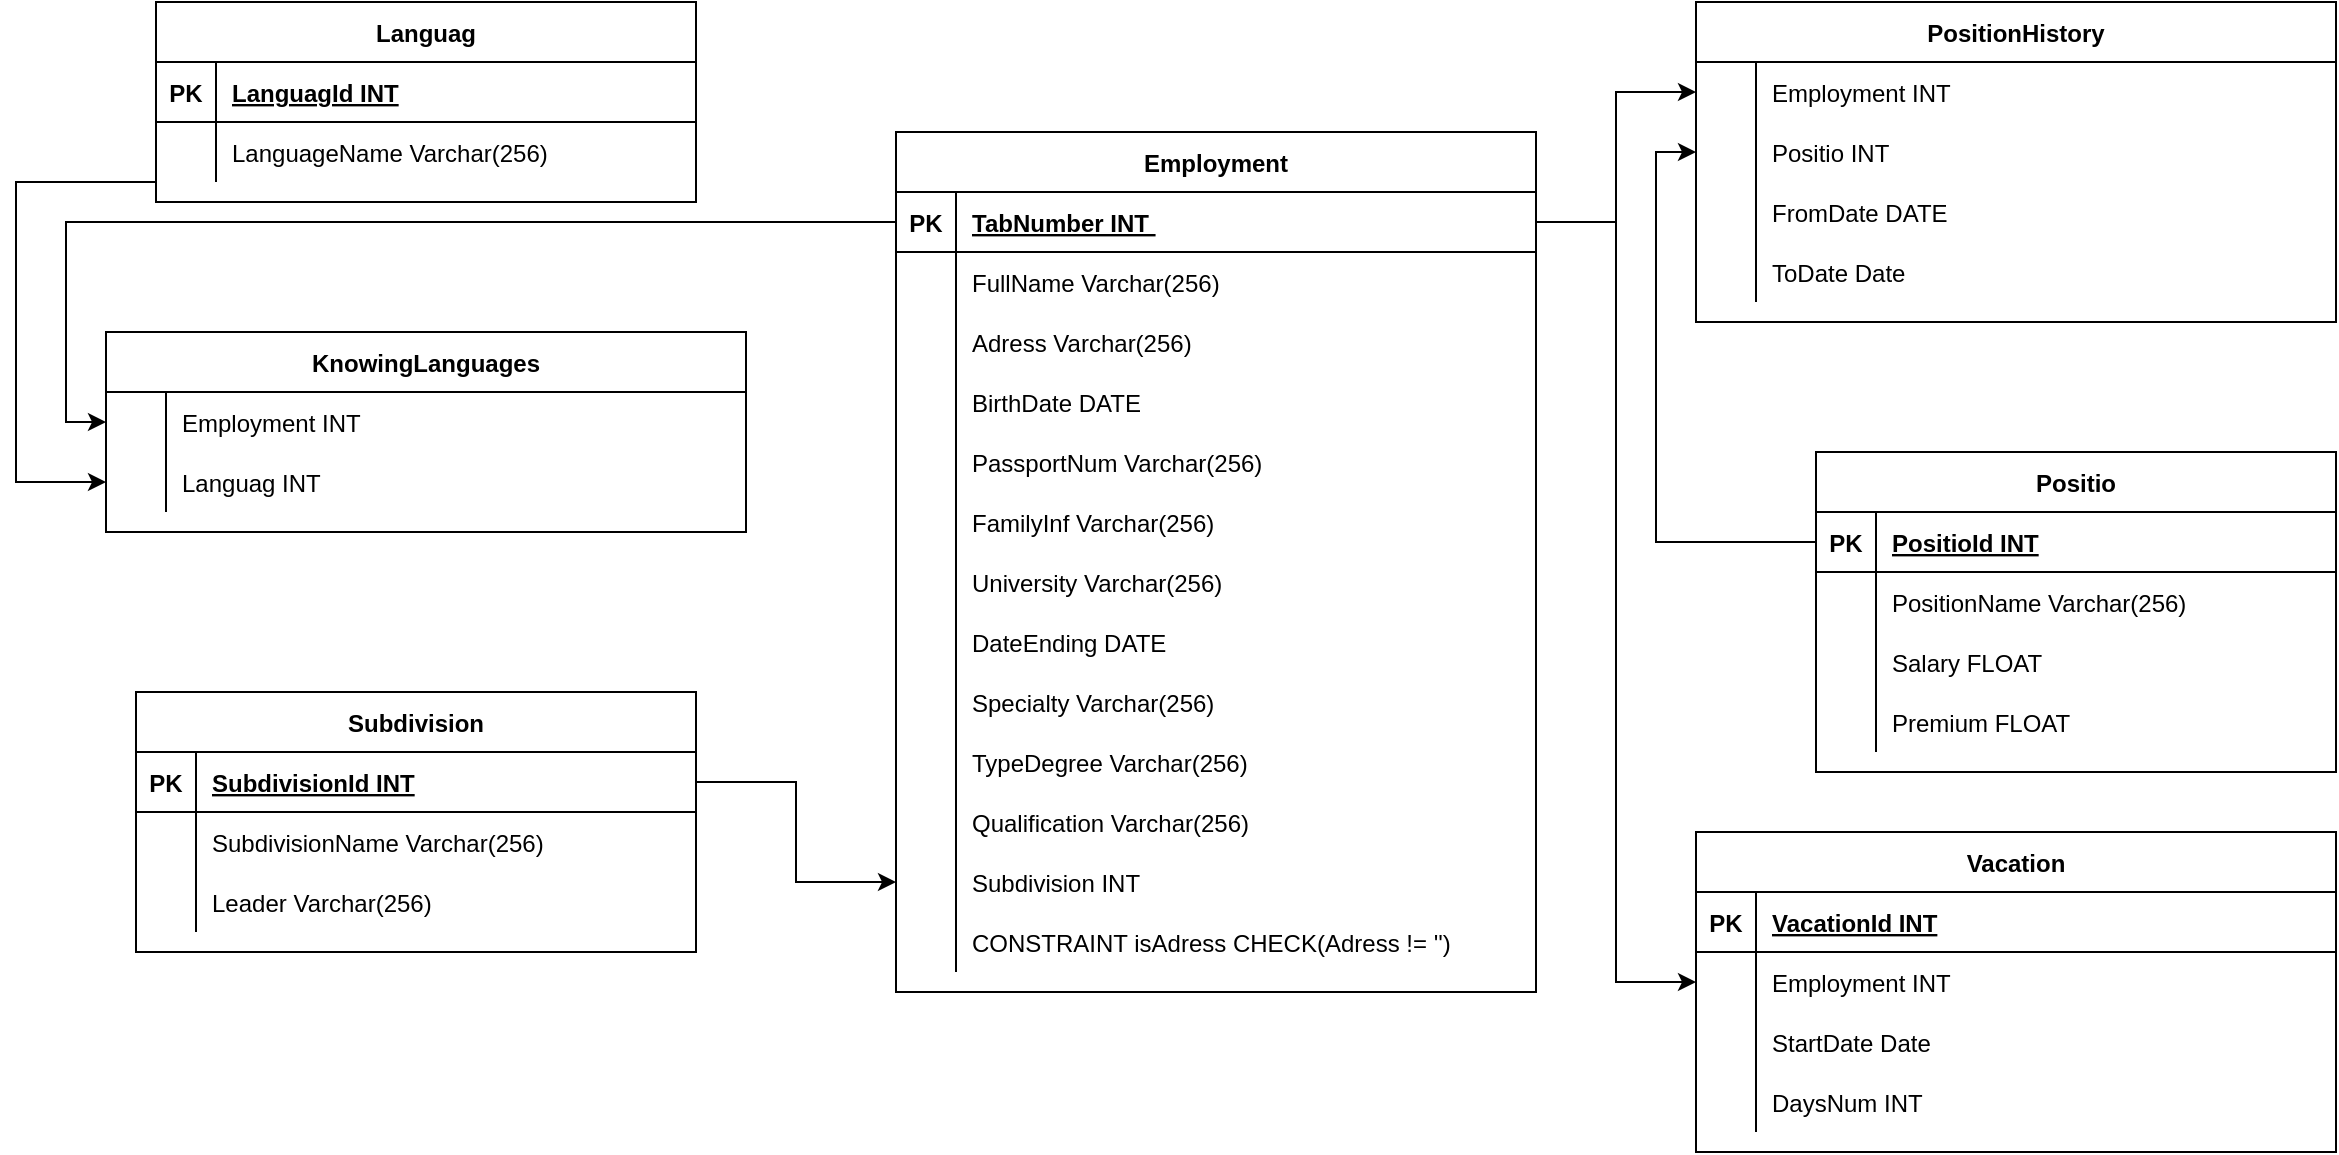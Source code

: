 <mxfile version="16.1.0" type="device"><diagram id="C5RBs43oDa-KdzZeNtuy" name="Page-1"><mxGraphModel dx="2875" dy="681" grid="1" gridSize="10" guides="1" tooltips="1" connect="1" arrows="1" fold="1" page="1" pageScale="1" pageWidth="827" pageHeight="1169" math="0" shadow="0"><root><mxCell id="WIyWlLk6GJQsqaUBKTNV-0"/><mxCell id="WIyWlLk6GJQsqaUBKTNV-1" parent="WIyWlLk6GJQsqaUBKTNV-0"/><mxCell id="-tEKy1CgJF4l8_bXyW6_-121" value="Languag" style="shape=table;startSize=30;container=1;collapsible=1;childLayout=tableLayout;fixedRows=1;rowLines=0;fontStyle=1;align=center;resizeLast=1;" vertex="1" parent="WIyWlLk6GJQsqaUBKTNV-1"><mxGeometry x="-1320" y="215" width="270" height="100" as="geometry"/></mxCell><mxCell id="-tEKy1CgJF4l8_bXyW6_-122" value="" style="shape=partialRectangle;collapsible=0;dropTarget=0;pointerEvents=0;fillColor=none;points=[[0,0.5],[1,0.5]];portConstraint=eastwest;top=0;left=0;right=0;bottom=1;" vertex="1" parent="-tEKy1CgJF4l8_bXyW6_-121"><mxGeometry y="30" width="270" height="30" as="geometry"/></mxCell><mxCell id="-tEKy1CgJF4l8_bXyW6_-123" value="PK" style="shape=partialRectangle;overflow=hidden;connectable=0;fillColor=none;top=0;left=0;bottom=0;right=0;fontStyle=1;" vertex="1" parent="-tEKy1CgJF4l8_bXyW6_-122"><mxGeometry width="30" height="30" as="geometry"><mxRectangle width="30" height="30" as="alternateBounds"/></mxGeometry></mxCell><mxCell id="-tEKy1CgJF4l8_bXyW6_-124" value="LanguagId INT" style="shape=partialRectangle;overflow=hidden;connectable=0;fillColor=none;top=0;left=0;bottom=0;right=0;align=left;spacingLeft=6;fontStyle=5;" vertex="1" parent="-tEKy1CgJF4l8_bXyW6_-122"><mxGeometry x="30" width="240" height="30" as="geometry"><mxRectangle width="240" height="30" as="alternateBounds"/></mxGeometry></mxCell><mxCell id="-tEKy1CgJF4l8_bXyW6_-125" value="" style="shape=partialRectangle;collapsible=0;dropTarget=0;pointerEvents=0;fillColor=none;points=[[0,0.5],[1,0.5]];portConstraint=eastwest;top=0;left=0;right=0;bottom=0;" vertex="1" parent="-tEKy1CgJF4l8_bXyW6_-121"><mxGeometry y="60" width="270" height="30" as="geometry"/></mxCell><mxCell id="-tEKy1CgJF4l8_bXyW6_-126" value="" style="shape=partialRectangle;overflow=hidden;connectable=0;fillColor=none;top=0;left=0;bottom=0;right=0;" vertex="1" parent="-tEKy1CgJF4l8_bXyW6_-125"><mxGeometry width="30" height="30" as="geometry"><mxRectangle width="30" height="30" as="alternateBounds"/></mxGeometry></mxCell><mxCell id="-tEKy1CgJF4l8_bXyW6_-127" value="LanguageName Varchar(256) " style="shape=partialRectangle;overflow=hidden;connectable=0;fillColor=none;top=0;left=0;bottom=0;right=0;align=left;spacingLeft=6;" vertex="1" parent="-tEKy1CgJF4l8_bXyW6_-125"><mxGeometry x="30" width="240" height="30" as="geometry"><mxRectangle width="240" height="30" as="alternateBounds"/></mxGeometry></mxCell><mxCell id="-tEKy1CgJF4l8_bXyW6_-128" value="Positio" style="shape=table;startSize=30;container=1;collapsible=1;childLayout=tableLayout;fixedRows=1;rowLines=0;fontStyle=1;align=center;resizeLast=1;" vertex="1" parent="WIyWlLk6GJQsqaUBKTNV-1"><mxGeometry x="-490" y="440" width="260" height="160" as="geometry"/></mxCell><mxCell id="-tEKy1CgJF4l8_bXyW6_-129" value="" style="shape=partialRectangle;collapsible=0;dropTarget=0;pointerEvents=0;fillColor=none;points=[[0,0.5],[1,0.5]];portConstraint=eastwest;top=0;left=0;right=0;bottom=1;" vertex="1" parent="-tEKy1CgJF4l8_bXyW6_-128"><mxGeometry y="30" width="260" height="30" as="geometry"/></mxCell><mxCell id="-tEKy1CgJF4l8_bXyW6_-130" value="PK" style="shape=partialRectangle;overflow=hidden;connectable=0;fillColor=none;top=0;left=0;bottom=0;right=0;fontStyle=1;" vertex="1" parent="-tEKy1CgJF4l8_bXyW6_-129"><mxGeometry width="30" height="30" as="geometry"><mxRectangle width="30" height="30" as="alternateBounds"/></mxGeometry></mxCell><mxCell id="-tEKy1CgJF4l8_bXyW6_-131" value="PositioId INT" style="shape=partialRectangle;overflow=hidden;connectable=0;fillColor=none;top=0;left=0;bottom=0;right=0;align=left;spacingLeft=6;fontStyle=5;" vertex="1" parent="-tEKy1CgJF4l8_bXyW6_-129"><mxGeometry x="30" width="230" height="30" as="geometry"><mxRectangle width="230" height="30" as="alternateBounds"/></mxGeometry></mxCell><mxCell id="-tEKy1CgJF4l8_bXyW6_-132" value="" style="shape=partialRectangle;collapsible=0;dropTarget=0;pointerEvents=0;fillColor=none;points=[[0,0.5],[1,0.5]];portConstraint=eastwest;top=0;left=0;right=0;bottom=0;" vertex="1" parent="-tEKy1CgJF4l8_bXyW6_-128"><mxGeometry y="60" width="260" height="30" as="geometry"/></mxCell><mxCell id="-tEKy1CgJF4l8_bXyW6_-133" value="" style="shape=partialRectangle;overflow=hidden;connectable=0;fillColor=none;top=0;left=0;bottom=0;right=0;" vertex="1" parent="-tEKy1CgJF4l8_bXyW6_-132"><mxGeometry width="30" height="30" as="geometry"><mxRectangle width="30" height="30" as="alternateBounds"/></mxGeometry></mxCell><mxCell id="-tEKy1CgJF4l8_bXyW6_-134" value="PositionName Varchar(256) " style="shape=partialRectangle;overflow=hidden;connectable=0;fillColor=none;top=0;left=0;bottom=0;right=0;align=left;spacingLeft=6;" vertex="1" parent="-tEKy1CgJF4l8_bXyW6_-132"><mxGeometry x="30" width="230" height="30" as="geometry"><mxRectangle width="230" height="30" as="alternateBounds"/></mxGeometry></mxCell><mxCell id="-tEKy1CgJF4l8_bXyW6_-135" value="" style="shape=partialRectangle;collapsible=0;dropTarget=0;pointerEvents=0;fillColor=none;points=[[0,0.5],[1,0.5]];portConstraint=eastwest;top=0;left=0;right=0;bottom=0;" vertex="1" parent="-tEKy1CgJF4l8_bXyW6_-128"><mxGeometry y="90" width="260" height="30" as="geometry"/></mxCell><mxCell id="-tEKy1CgJF4l8_bXyW6_-136" value="" style="shape=partialRectangle;overflow=hidden;connectable=0;fillColor=none;top=0;left=0;bottom=0;right=0;" vertex="1" parent="-tEKy1CgJF4l8_bXyW6_-135"><mxGeometry width="30" height="30" as="geometry"><mxRectangle width="30" height="30" as="alternateBounds"/></mxGeometry></mxCell><mxCell id="-tEKy1CgJF4l8_bXyW6_-137" value="Salary FLOAT" style="shape=partialRectangle;overflow=hidden;connectable=0;fillColor=none;top=0;left=0;bottom=0;right=0;align=left;spacingLeft=6;" vertex="1" parent="-tEKy1CgJF4l8_bXyW6_-135"><mxGeometry x="30" width="230" height="30" as="geometry"><mxRectangle width="230" height="30" as="alternateBounds"/></mxGeometry></mxCell><mxCell id="-tEKy1CgJF4l8_bXyW6_-138" value="" style="shape=partialRectangle;collapsible=0;dropTarget=0;pointerEvents=0;fillColor=none;points=[[0,0.5],[1,0.5]];portConstraint=eastwest;top=0;left=0;right=0;bottom=0;" vertex="1" parent="-tEKy1CgJF4l8_bXyW6_-128"><mxGeometry y="120" width="260" height="30" as="geometry"/></mxCell><mxCell id="-tEKy1CgJF4l8_bXyW6_-139" value="" style="shape=partialRectangle;overflow=hidden;connectable=0;fillColor=none;top=0;left=0;bottom=0;right=0;" vertex="1" parent="-tEKy1CgJF4l8_bXyW6_-138"><mxGeometry width="30" height="30" as="geometry"><mxRectangle width="30" height="30" as="alternateBounds"/></mxGeometry></mxCell><mxCell id="-tEKy1CgJF4l8_bXyW6_-140" value="Premium FLOAT" style="shape=partialRectangle;overflow=hidden;connectable=0;fillColor=none;top=0;left=0;bottom=0;right=0;align=left;spacingLeft=6;" vertex="1" parent="-tEKy1CgJF4l8_bXyW6_-138"><mxGeometry x="30" width="230" height="30" as="geometry"><mxRectangle width="230" height="30" as="alternateBounds"/></mxGeometry></mxCell><mxCell id="-tEKy1CgJF4l8_bXyW6_-141" value="Subdivision" style="shape=table;startSize=30;container=1;collapsible=1;childLayout=tableLayout;fixedRows=1;rowLines=0;fontStyle=1;align=center;resizeLast=1;" vertex="1" parent="WIyWlLk6GJQsqaUBKTNV-1"><mxGeometry x="-1330" y="560" width="280" height="130" as="geometry"/></mxCell><mxCell id="-tEKy1CgJF4l8_bXyW6_-142" value="" style="shape=partialRectangle;collapsible=0;dropTarget=0;pointerEvents=0;fillColor=none;points=[[0,0.5],[1,0.5]];portConstraint=eastwest;top=0;left=0;right=0;bottom=1;" vertex="1" parent="-tEKy1CgJF4l8_bXyW6_-141"><mxGeometry y="30" width="280" height="30" as="geometry"/></mxCell><mxCell id="-tEKy1CgJF4l8_bXyW6_-143" value="PK" style="shape=partialRectangle;overflow=hidden;connectable=0;fillColor=none;top=0;left=0;bottom=0;right=0;fontStyle=1;" vertex="1" parent="-tEKy1CgJF4l8_bXyW6_-142"><mxGeometry width="30" height="30" as="geometry"><mxRectangle width="30" height="30" as="alternateBounds"/></mxGeometry></mxCell><mxCell id="-tEKy1CgJF4l8_bXyW6_-144" value="SubdivisionId INT" style="shape=partialRectangle;overflow=hidden;connectable=0;fillColor=none;top=0;left=0;bottom=0;right=0;align=left;spacingLeft=6;fontStyle=5;" vertex="1" parent="-tEKy1CgJF4l8_bXyW6_-142"><mxGeometry x="30" width="250" height="30" as="geometry"><mxRectangle width="250" height="30" as="alternateBounds"/></mxGeometry></mxCell><mxCell id="-tEKy1CgJF4l8_bXyW6_-145" value="" style="shape=partialRectangle;collapsible=0;dropTarget=0;pointerEvents=0;fillColor=none;points=[[0,0.5],[1,0.5]];portConstraint=eastwest;top=0;left=0;right=0;bottom=0;" vertex="1" parent="-tEKy1CgJF4l8_bXyW6_-141"><mxGeometry y="60" width="280" height="30" as="geometry"/></mxCell><mxCell id="-tEKy1CgJF4l8_bXyW6_-146" value="" style="shape=partialRectangle;overflow=hidden;connectable=0;fillColor=none;top=0;left=0;bottom=0;right=0;" vertex="1" parent="-tEKy1CgJF4l8_bXyW6_-145"><mxGeometry width="30" height="30" as="geometry"><mxRectangle width="30" height="30" as="alternateBounds"/></mxGeometry></mxCell><mxCell id="-tEKy1CgJF4l8_bXyW6_-147" value="SubdivisionName Varchar(256)" style="shape=partialRectangle;overflow=hidden;connectable=0;fillColor=none;top=0;left=0;bottom=0;right=0;align=left;spacingLeft=6;" vertex="1" parent="-tEKy1CgJF4l8_bXyW6_-145"><mxGeometry x="30" width="250" height="30" as="geometry"><mxRectangle width="250" height="30" as="alternateBounds"/></mxGeometry></mxCell><mxCell id="-tEKy1CgJF4l8_bXyW6_-148" value="" style="shape=partialRectangle;collapsible=0;dropTarget=0;pointerEvents=0;fillColor=none;points=[[0,0.5],[1,0.5]];portConstraint=eastwest;top=0;left=0;right=0;bottom=0;" vertex="1" parent="-tEKy1CgJF4l8_bXyW6_-141"><mxGeometry y="90" width="280" height="30" as="geometry"/></mxCell><mxCell id="-tEKy1CgJF4l8_bXyW6_-149" value="" style="shape=partialRectangle;overflow=hidden;connectable=0;fillColor=none;top=0;left=0;bottom=0;right=0;" vertex="1" parent="-tEKy1CgJF4l8_bXyW6_-148"><mxGeometry width="30" height="30" as="geometry"><mxRectangle width="30" height="30" as="alternateBounds"/></mxGeometry></mxCell><mxCell id="-tEKy1CgJF4l8_bXyW6_-150" value="Leader Varchar(256)" style="shape=partialRectangle;overflow=hidden;connectable=0;fillColor=none;top=0;left=0;bottom=0;right=0;align=left;spacingLeft=6;" vertex="1" parent="-tEKy1CgJF4l8_bXyW6_-148"><mxGeometry x="30" width="250" height="30" as="geometry"><mxRectangle width="250" height="30" as="alternateBounds"/></mxGeometry></mxCell><mxCell id="-tEKy1CgJF4l8_bXyW6_-151" value="Employment" style="shape=table;startSize=30;container=1;collapsible=1;childLayout=tableLayout;fixedRows=1;rowLines=0;fontStyle=1;align=center;resizeLast=1;" vertex="1" parent="WIyWlLk6GJQsqaUBKTNV-1"><mxGeometry x="-950" y="280" width="320" height="430" as="geometry"/></mxCell><mxCell id="-tEKy1CgJF4l8_bXyW6_-152" value="" style="shape=partialRectangle;collapsible=0;dropTarget=0;pointerEvents=0;fillColor=none;points=[[0,0.5],[1,0.5]];portConstraint=eastwest;top=0;left=0;right=0;bottom=1;" vertex="1" parent="-tEKy1CgJF4l8_bXyW6_-151"><mxGeometry y="30" width="320" height="30" as="geometry"/></mxCell><mxCell id="-tEKy1CgJF4l8_bXyW6_-153" value="PK" style="shape=partialRectangle;overflow=hidden;connectable=0;fillColor=none;top=0;left=0;bottom=0;right=0;fontStyle=1;" vertex="1" parent="-tEKy1CgJF4l8_bXyW6_-152"><mxGeometry width="30" height="30" as="geometry"><mxRectangle width="30" height="30" as="alternateBounds"/></mxGeometry></mxCell><mxCell id="-tEKy1CgJF4l8_bXyW6_-154" value="TabNumber INT " style="shape=partialRectangle;overflow=hidden;connectable=0;fillColor=none;top=0;left=0;bottom=0;right=0;align=left;spacingLeft=6;fontStyle=5;" vertex="1" parent="-tEKy1CgJF4l8_bXyW6_-152"><mxGeometry x="30" width="290" height="30" as="geometry"><mxRectangle width="290" height="30" as="alternateBounds"/></mxGeometry></mxCell><mxCell id="-tEKy1CgJF4l8_bXyW6_-155" value="" style="shape=partialRectangle;collapsible=0;dropTarget=0;pointerEvents=0;fillColor=none;points=[[0,0.5],[1,0.5]];portConstraint=eastwest;top=0;left=0;right=0;bottom=0;" vertex="1" parent="-tEKy1CgJF4l8_bXyW6_-151"><mxGeometry y="60" width="320" height="30" as="geometry"/></mxCell><mxCell id="-tEKy1CgJF4l8_bXyW6_-156" value="" style="shape=partialRectangle;overflow=hidden;connectable=0;fillColor=none;top=0;left=0;bottom=0;right=0;" vertex="1" parent="-tEKy1CgJF4l8_bXyW6_-155"><mxGeometry width="30" height="30" as="geometry"><mxRectangle width="30" height="30" as="alternateBounds"/></mxGeometry></mxCell><mxCell id="-tEKy1CgJF4l8_bXyW6_-157" value="FullName Varchar(256) " style="shape=partialRectangle;overflow=hidden;connectable=0;fillColor=none;top=0;left=0;bottom=0;right=0;align=left;spacingLeft=6;" vertex="1" parent="-tEKy1CgJF4l8_bXyW6_-155"><mxGeometry x="30" width="290" height="30" as="geometry"><mxRectangle width="290" height="30" as="alternateBounds"/></mxGeometry></mxCell><mxCell id="-tEKy1CgJF4l8_bXyW6_-158" value="" style="shape=partialRectangle;collapsible=0;dropTarget=0;pointerEvents=0;fillColor=none;points=[[0,0.5],[1,0.5]];portConstraint=eastwest;top=0;left=0;right=0;bottom=0;" vertex="1" parent="-tEKy1CgJF4l8_bXyW6_-151"><mxGeometry y="90" width="320" height="30" as="geometry"/></mxCell><mxCell id="-tEKy1CgJF4l8_bXyW6_-159" value="" style="shape=partialRectangle;overflow=hidden;connectable=0;fillColor=none;top=0;left=0;bottom=0;right=0;" vertex="1" parent="-tEKy1CgJF4l8_bXyW6_-158"><mxGeometry width="30" height="30" as="geometry"><mxRectangle width="30" height="30" as="alternateBounds"/></mxGeometry></mxCell><mxCell id="-tEKy1CgJF4l8_bXyW6_-160" value="Adress  Varchar(256)" style="shape=partialRectangle;overflow=hidden;connectable=0;fillColor=none;top=0;left=0;bottom=0;right=0;align=left;spacingLeft=6;" vertex="1" parent="-tEKy1CgJF4l8_bXyW6_-158"><mxGeometry x="30" width="290" height="30" as="geometry"><mxRectangle width="290" height="30" as="alternateBounds"/></mxGeometry></mxCell><mxCell id="-tEKy1CgJF4l8_bXyW6_-161" value="" style="shape=partialRectangle;collapsible=0;dropTarget=0;pointerEvents=0;fillColor=none;points=[[0,0.5],[1,0.5]];portConstraint=eastwest;top=0;left=0;right=0;bottom=0;" vertex="1" parent="-tEKy1CgJF4l8_bXyW6_-151"><mxGeometry y="120" width="320" height="30" as="geometry"/></mxCell><mxCell id="-tEKy1CgJF4l8_bXyW6_-162" value="" style="shape=partialRectangle;overflow=hidden;connectable=0;fillColor=none;top=0;left=0;bottom=0;right=0;" vertex="1" parent="-tEKy1CgJF4l8_bXyW6_-161"><mxGeometry width="30" height="30" as="geometry"><mxRectangle width="30" height="30" as="alternateBounds"/></mxGeometry></mxCell><mxCell id="-tEKy1CgJF4l8_bXyW6_-163" value="BirthDate DATE" style="shape=partialRectangle;overflow=hidden;connectable=0;fillColor=none;top=0;left=0;bottom=0;right=0;align=left;spacingLeft=6;" vertex="1" parent="-tEKy1CgJF4l8_bXyW6_-161"><mxGeometry x="30" width="290" height="30" as="geometry"><mxRectangle width="290" height="30" as="alternateBounds"/></mxGeometry></mxCell><mxCell id="-tEKy1CgJF4l8_bXyW6_-164" value="" style="shape=partialRectangle;collapsible=0;dropTarget=0;pointerEvents=0;fillColor=none;points=[[0,0.5],[1,0.5]];portConstraint=eastwest;top=0;left=0;right=0;bottom=0;" vertex="1" parent="-tEKy1CgJF4l8_bXyW6_-151"><mxGeometry y="150" width="320" height="30" as="geometry"/></mxCell><mxCell id="-tEKy1CgJF4l8_bXyW6_-165" value="" style="shape=partialRectangle;overflow=hidden;connectable=0;fillColor=none;top=0;left=0;bottom=0;right=0;" vertex="1" parent="-tEKy1CgJF4l8_bXyW6_-164"><mxGeometry width="30" height="30" as="geometry"><mxRectangle width="30" height="30" as="alternateBounds"/></mxGeometry></mxCell><mxCell id="-tEKy1CgJF4l8_bXyW6_-166" value="PassportNum Varchar(256)" style="shape=partialRectangle;overflow=hidden;connectable=0;fillColor=none;top=0;left=0;bottom=0;right=0;align=left;spacingLeft=6;" vertex="1" parent="-tEKy1CgJF4l8_bXyW6_-164"><mxGeometry x="30" width="290" height="30" as="geometry"><mxRectangle width="290" height="30" as="alternateBounds"/></mxGeometry></mxCell><mxCell id="-tEKy1CgJF4l8_bXyW6_-167" value="" style="shape=partialRectangle;collapsible=0;dropTarget=0;pointerEvents=0;fillColor=none;points=[[0,0.5],[1,0.5]];portConstraint=eastwest;top=0;left=0;right=0;bottom=0;" vertex="1" parent="-tEKy1CgJF4l8_bXyW6_-151"><mxGeometry y="180" width="320" height="30" as="geometry"/></mxCell><mxCell id="-tEKy1CgJF4l8_bXyW6_-168" value="" style="shape=partialRectangle;overflow=hidden;connectable=0;fillColor=none;top=0;left=0;bottom=0;right=0;" vertex="1" parent="-tEKy1CgJF4l8_bXyW6_-167"><mxGeometry width="30" height="30" as="geometry"><mxRectangle width="30" height="30" as="alternateBounds"/></mxGeometry></mxCell><mxCell id="-tEKy1CgJF4l8_bXyW6_-169" value="FamilyInf Varchar(256)" style="shape=partialRectangle;overflow=hidden;connectable=0;fillColor=none;top=0;left=0;bottom=0;right=0;align=left;spacingLeft=6;" vertex="1" parent="-tEKy1CgJF4l8_bXyW6_-167"><mxGeometry x="30" width="290" height="30" as="geometry"><mxRectangle width="290" height="30" as="alternateBounds"/></mxGeometry></mxCell><mxCell id="-tEKy1CgJF4l8_bXyW6_-170" value="" style="shape=partialRectangle;collapsible=0;dropTarget=0;pointerEvents=0;fillColor=none;points=[[0,0.5],[1,0.5]];portConstraint=eastwest;top=0;left=0;right=0;bottom=0;" vertex="1" parent="-tEKy1CgJF4l8_bXyW6_-151"><mxGeometry y="210" width="320" height="30" as="geometry"/></mxCell><mxCell id="-tEKy1CgJF4l8_bXyW6_-171" value="" style="shape=partialRectangle;overflow=hidden;connectable=0;fillColor=none;top=0;left=0;bottom=0;right=0;" vertex="1" parent="-tEKy1CgJF4l8_bXyW6_-170"><mxGeometry width="30" height="30" as="geometry"><mxRectangle width="30" height="30" as="alternateBounds"/></mxGeometry></mxCell><mxCell id="-tEKy1CgJF4l8_bXyW6_-172" value="University Varchar(256)" style="shape=partialRectangle;overflow=hidden;connectable=0;fillColor=none;top=0;left=0;bottom=0;right=0;align=left;spacingLeft=6;" vertex="1" parent="-tEKy1CgJF4l8_bXyW6_-170"><mxGeometry x="30" width="290" height="30" as="geometry"><mxRectangle width="290" height="30" as="alternateBounds"/></mxGeometry></mxCell><mxCell id="-tEKy1CgJF4l8_bXyW6_-173" value="" style="shape=partialRectangle;collapsible=0;dropTarget=0;pointerEvents=0;fillColor=none;points=[[0,0.5],[1,0.5]];portConstraint=eastwest;top=0;left=0;right=0;bottom=0;" vertex="1" parent="-tEKy1CgJF4l8_bXyW6_-151"><mxGeometry y="240" width="320" height="30" as="geometry"/></mxCell><mxCell id="-tEKy1CgJF4l8_bXyW6_-174" value="" style="shape=partialRectangle;overflow=hidden;connectable=0;fillColor=none;top=0;left=0;bottom=0;right=0;" vertex="1" parent="-tEKy1CgJF4l8_bXyW6_-173"><mxGeometry width="30" height="30" as="geometry"><mxRectangle width="30" height="30" as="alternateBounds"/></mxGeometry></mxCell><mxCell id="-tEKy1CgJF4l8_bXyW6_-175" value="DateEnding DATE" style="shape=partialRectangle;overflow=hidden;connectable=0;fillColor=none;top=0;left=0;bottom=0;right=0;align=left;spacingLeft=6;" vertex="1" parent="-tEKy1CgJF4l8_bXyW6_-173"><mxGeometry x="30" width="290" height="30" as="geometry"><mxRectangle width="290" height="30" as="alternateBounds"/></mxGeometry></mxCell><mxCell id="-tEKy1CgJF4l8_bXyW6_-176" value="" style="shape=partialRectangle;collapsible=0;dropTarget=0;pointerEvents=0;fillColor=none;points=[[0,0.5],[1,0.5]];portConstraint=eastwest;top=0;left=0;right=0;bottom=0;" vertex="1" parent="-tEKy1CgJF4l8_bXyW6_-151"><mxGeometry y="270" width="320" height="30" as="geometry"/></mxCell><mxCell id="-tEKy1CgJF4l8_bXyW6_-177" value="" style="shape=partialRectangle;overflow=hidden;connectable=0;fillColor=none;top=0;left=0;bottom=0;right=0;" vertex="1" parent="-tEKy1CgJF4l8_bXyW6_-176"><mxGeometry width="30" height="30" as="geometry"><mxRectangle width="30" height="30" as="alternateBounds"/></mxGeometry></mxCell><mxCell id="-tEKy1CgJF4l8_bXyW6_-178" value="Specialty  Varchar(256)" style="shape=partialRectangle;overflow=hidden;connectable=0;fillColor=none;top=0;left=0;bottom=0;right=0;align=left;spacingLeft=6;" vertex="1" parent="-tEKy1CgJF4l8_bXyW6_-176"><mxGeometry x="30" width="290" height="30" as="geometry"><mxRectangle width="290" height="30" as="alternateBounds"/></mxGeometry></mxCell><mxCell id="-tEKy1CgJF4l8_bXyW6_-179" value="" style="shape=partialRectangle;collapsible=0;dropTarget=0;pointerEvents=0;fillColor=none;points=[[0,0.5],[1,0.5]];portConstraint=eastwest;top=0;left=0;right=0;bottom=0;" vertex="1" parent="-tEKy1CgJF4l8_bXyW6_-151"><mxGeometry y="300" width="320" height="30" as="geometry"/></mxCell><mxCell id="-tEKy1CgJF4l8_bXyW6_-180" value="" style="shape=partialRectangle;overflow=hidden;connectable=0;fillColor=none;top=0;left=0;bottom=0;right=0;" vertex="1" parent="-tEKy1CgJF4l8_bXyW6_-179"><mxGeometry width="30" height="30" as="geometry"><mxRectangle width="30" height="30" as="alternateBounds"/></mxGeometry></mxCell><mxCell id="-tEKy1CgJF4l8_bXyW6_-181" value="TypeDegree Varchar(256)" style="shape=partialRectangle;overflow=hidden;connectable=0;fillColor=none;top=0;left=0;bottom=0;right=0;align=left;spacingLeft=6;" vertex="1" parent="-tEKy1CgJF4l8_bXyW6_-179"><mxGeometry x="30" width="290" height="30" as="geometry"><mxRectangle width="290" height="30" as="alternateBounds"/></mxGeometry></mxCell><mxCell id="-tEKy1CgJF4l8_bXyW6_-182" value="" style="shape=partialRectangle;collapsible=0;dropTarget=0;pointerEvents=0;fillColor=none;points=[[0,0.5],[1,0.5]];portConstraint=eastwest;top=0;left=0;right=0;bottom=0;" vertex="1" parent="-tEKy1CgJF4l8_bXyW6_-151"><mxGeometry y="330" width="320" height="30" as="geometry"/></mxCell><mxCell id="-tEKy1CgJF4l8_bXyW6_-183" value="" style="shape=partialRectangle;overflow=hidden;connectable=0;fillColor=none;top=0;left=0;bottom=0;right=0;" vertex="1" parent="-tEKy1CgJF4l8_bXyW6_-182"><mxGeometry width="30" height="30" as="geometry"><mxRectangle width="30" height="30" as="alternateBounds"/></mxGeometry></mxCell><mxCell id="-tEKy1CgJF4l8_bXyW6_-184" value="Qualification Varchar(256)" style="shape=partialRectangle;overflow=hidden;connectable=0;fillColor=none;top=0;left=0;bottom=0;right=0;align=left;spacingLeft=6;" vertex="1" parent="-tEKy1CgJF4l8_bXyW6_-182"><mxGeometry x="30" width="290" height="30" as="geometry"><mxRectangle width="290" height="30" as="alternateBounds"/></mxGeometry></mxCell><mxCell id="-tEKy1CgJF4l8_bXyW6_-185" value="" style="shape=partialRectangle;collapsible=0;dropTarget=0;pointerEvents=0;fillColor=none;points=[[0,0.5],[1,0.5]];portConstraint=eastwest;top=0;left=0;right=0;bottom=0;" vertex="1" parent="-tEKy1CgJF4l8_bXyW6_-151"><mxGeometry y="360" width="320" height="30" as="geometry"/></mxCell><mxCell id="-tEKy1CgJF4l8_bXyW6_-186" value="" style="shape=partialRectangle;overflow=hidden;connectable=0;fillColor=none;top=0;left=0;bottom=0;right=0;" vertex="1" parent="-tEKy1CgJF4l8_bXyW6_-185"><mxGeometry width="30" height="30" as="geometry"><mxRectangle width="30" height="30" as="alternateBounds"/></mxGeometry></mxCell><mxCell id="-tEKy1CgJF4l8_bXyW6_-187" value="Subdivision INT " style="shape=partialRectangle;overflow=hidden;connectable=0;fillColor=none;top=0;left=0;bottom=0;right=0;align=left;spacingLeft=6;" vertex="1" parent="-tEKy1CgJF4l8_bXyW6_-185"><mxGeometry x="30" width="290" height="30" as="geometry"><mxRectangle width="290" height="30" as="alternateBounds"/></mxGeometry></mxCell><mxCell id="-tEKy1CgJF4l8_bXyW6_-188" value="" style="shape=partialRectangle;collapsible=0;dropTarget=0;pointerEvents=0;fillColor=none;points=[[0,0.5],[1,0.5]];portConstraint=eastwest;top=0;left=0;right=0;bottom=0;" vertex="1" parent="-tEKy1CgJF4l8_bXyW6_-151"><mxGeometry y="390" width="320" height="30" as="geometry"/></mxCell><mxCell id="-tEKy1CgJF4l8_bXyW6_-189" value="" style="shape=partialRectangle;overflow=hidden;connectable=0;fillColor=none;top=0;left=0;bottom=0;right=0;" vertex="1" parent="-tEKy1CgJF4l8_bXyW6_-188"><mxGeometry width="30" height="30" as="geometry"><mxRectangle width="30" height="30" as="alternateBounds"/></mxGeometry></mxCell><mxCell id="-tEKy1CgJF4l8_bXyW6_-190" value="CONSTRAINT isAdress CHECK(Adress != '')" style="shape=partialRectangle;overflow=hidden;connectable=0;fillColor=none;top=0;left=0;bottom=0;right=0;align=left;spacingLeft=6;" vertex="1" parent="-tEKy1CgJF4l8_bXyW6_-188"><mxGeometry x="30" width="290" height="30" as="geometry"><mxRectangle width="290" height="30" as="alternateBounds"/></mxGeometry></mxCell><mxCell id="-tEKy1CgJF4l8_bXyW6_-194" value="KnowingLanguages" style="shape=table;startSize=30;container=1;collapsible=1;childLayout=tableLayout;fixedRows=1;rowLines=0;fontStyle=1;align=center;resizeLast=1;" vertex="1" parent="WIyWlLk6GJQsqaUBKTNV-1"><mxGeometry x="-1345" y="380" width="320" height="100" as="geometry"/></mxCell><mxCell id="-tEKy1CgJF4l8_bXyW6_-195" value="" style="shape=partialRectangle;collapsible=0;dropTarget=0;pointerEvents=0;fillColor=none;points=[[0,0.5],[1,0.5]];portConstraint=eastwest;top=0;left=0;right=0;bottom=0;" vertex="1" parent="-tEKy1CgJF4l8_bXyW6_-194"><mxGeometry y="30" width="320" height="30" as="geometry"/></mxCell><mxCell id="-tEKy1CgJF4l8_bXyW6_-196" value="" style="shape=partialRectangle;overflow=hidden;connectable=0;fillColor=none;top=0;left=0;bottom=0;right=0;" vertex="1" parent="-tEKy1CgJF4l8_bXyW6_-195"><mxGeometry width="30" height="30" as="geometry"><mxRectangle width="30" height="30" as="alternateBounds"/></mxGeometry></mxCell><mxCell id="-tEKy1CgJF4l8_bXyW6_-197" value="Employment INT " style="shape=partialRectangle;overflow=hidden;connectable=0;fillColor=none;top=0;left=0;bottom=0;right=0;align=left;spacingLeft=6;" vertex="1" parent="-tEKy1CgJF4l8_bXyW6_-195"><mxGeometry x="30" width="290" height="30" as="geometry"><mxRectangle width="290" height="30" as="alternateBounds"/></mxGeometry></mxCell><mxCell id="-tEKy1CgJF4l8_bXyW6_-198" value="" style="shape=partialRectangle;collapsible=0;dropTarget=0;pointerEvents=0;fillColor=none;points=[[0,0.5],[1,0.5]];portConstraint=eastwest;top=0;left=0;right=0;bottom=0;" vertex="1" parent="-tEKy1CgJF4l8_bXyW6_-194"><mxGeometry y="60" width="320" height="30" as="geometry"/></mxCell><mxCell id="-tEKy1CgJF4l8_bXyW6_-199" value="" style="shape=partialRectangle;overflow=hidden;connectable=0;fillColor=none;top=0;left=0;bottom=0;right=0;" vertex="1" parent="-tEKy1CgJF4l8_bXyW6_-198"><mxGeometry width="30" height="30" as="geometry"><mxRectangle width="30" height="30" as="alternateBounds"/></mxGeometry></mxCell><mxCell id="-tEKy1CgJF4l8_bXyW6_-200" value="Languag INT" style="shape=partialRectangle;overflow=hidden;connectable=0;fillColor=none;top=0;left=0;bottom=0;right=0;align=left;spacingLeft=6;" vertex="1" parent="-tEKy1CgJF4l8_bXyW6_-198"><mxGeometry x="30" width="290" height="30" as="geometry"><mxRectangle width="290" height="30" as="alternateBounds"/></mxGeometry></mxCell><mxCell id="-tEKy1CgJF4l8_bXyW6_-207" value="PositionHistory" style="shape=table;startSize=30;container=1;collapsible=1;childLayout=tableLayout;fixedRows=1;rowLines=0;fontStyle=1;align=center;resizeLast=1;" vertex="1" parent="WIyWlLk6GJQsqaUBKTNV-1"><mxGeometry x="-550" y="215" width="320" height="160" as="geometry"/></mxCell><mxCell id="-tEKy1CgJF4l8_bXyW6_-208" value="" style="shape=partialRectangle;collapsible=0;dropTarget=0;pointerEvents=0;fillColor=none;points=[[0,0.5],[1,0.5]];portConstraint=eastwest;top=0;left=0;right=0;bottom=0;" vertex="1" parent="-tEKy1CgJF4l8_bXyW6_-207"><mxGeometry y="30" width="320" height="30" as="geometry"/></mxCell><mxCell id="-tEKy1CgJF4l8_bXyW6_-209" value="" style="shape=partialRectangle;overflow=hidden;connectable=0;fillColor=none;top=0;left=0;bottom=0;right=0;" vertex="1" parent="-tEKy1CgJF4l8_bXyW6_-208"><mxGeometry width="30" height="30" as="geometry"><mxRectangle width="30" height="30" as="alternateBounds"/></mxGeometry></mxCell><mxCell id="-tEKy1CgJF4l8_bXyW6_-210" value="Employment INT" style="shape=partialRectangle;overflow=hidden;connectable=0;fillColor=none;top=0;left=0;bottom=0;right=0;align=left;spacingLeft=6;" vertex="1" parent="-tEKy1CgJF4l8_bXyW6_-208"><mxGeometry x="30" width="290" height="30" as="geometry"><mxRectangle width="290" height="30" as="alternateBounds"/></mxGeometry></mxCell><mxCell id="-tEKy1CgJF4l8_bXyW6_-211" value="" style="shape=partialRectangle;collapsible=0;dropTarget=0;pointerEvents=0;fillColor=none;points=[[0,0.5],[1,0.5]];portConstraint=eastwest;top=0;left=0;right=0;bottom=0;" vertex="1" parent="-tEKy1CgJF4l8_bXyW6_-207"><mxGeometry y="60" width="320" height="30" as="geometry"/></mxCell><mxCell id="-tEKy1CgJF4l8_bXyW6_-212" value="" style="shape=partialRectangle;overflow=hidden;connectable=0;fillColor=none;top=0;left=0;bottom=0;right=0;" vertex="1" parent="-tEKy1CgJF4l8_bXyW6_-211"><mxGeometry width="30" height="30" as="geometry"><mxRectangle width="30" height="30" as="alternateBounds"/></mxGeometry></mxCell><mxCell id="-tEKy1CgJF4l8_bXyW6_-213" value="Positio INT" style="shape=partialRectangle;overflow=hidden;connectable=0;fillColor=none;top=0;left=0;bottom=0;right=0;align=left;spacingLeft=6;" vertex="1" parent="-tEKy1CgJF4l8_bXyW6_-211"><mxGeometry x="30" width="290" height="30" as="geometry"><mxRectangle width="290" height="30" as="alternateBounds"/></mxGeometry></mxCell><mxCell id="-tEKy1CgJF4l8_bXyW6_-214" value="" style="shape=partialRectangle;collapsible=0;dropTarget=0;pointerEvents=0;fillColor=none;points=[[0,0.5],[1,0.5]];portConstraint=eastwest;top=0;left=0;right=0;bottom=0;" vertex="1" parent="-tEKy1CgJF4l8_bXyW6_-207"><mxGeometry y="90" width="320" height="30" as="geometry"/></mxCell><mxCell id="-tEKy1CgJF4l8_bXyW6_-215" value="" style="shape=partialRectangle;overflow=hidden;connectable=0;fillColor=none;top=0;left=0;bottom=0;right=0;" vertex="1" parent="-tEKy1CgJF4l8_bXyW6_-214"><mxGeometry width="30" height="30" as="geometry"><mxRectangle width="30" height="30" as="alternateBounds"/></mxGeometry></mxCell><mxCell id="-tEKy1CgJF4l8_bXyW6_-216" value="FromDate DATE" style="shape=partialRectangle;overflow=hidden;connectable=0;fillColor=none;top=0;left=0;bottom=0;right=0;align=left;spacingLeft=6;" vertex="1" parent="-tEKy1CgJF4l8_bXyW6_-214"><mxGeometry x="30" width="290" height="30" as="geometry"><mxRectangle width="290" height="30" as="alternateBounds"/></mxGeometry></mxCell><mxCell id="-tEKy1CgJF4l8_bXyW6_-217" value="" style="shape=partialRectangle;collapsible=0;dropTarget=0;pointerEvents=0;fillColor=none;points=[[0,0.5],[1,0.5]];portConstraint=eastwest;top=0;left=0;right=0;bottom=0;" vertex="1" parent="-tEKy1CgJF4l8_bXyW6_-207"><mxGeometry y="120" width="320" height="30" as="geometry"/></mxCell><mxCell id="-tEKy1CgJF4l8_bXyW6_-218" value="" style="shape=partialRectangle;overflow=hidden;connectable=0;fillColor=none;top=0;left=0;bottom=0;right=0;" vertex="1" parent="-tEKy1CgJF4l8_bXyW6_-217"><mxGeometry width="30" height="30" as="geometry"><mxRectangle width="30" height="30" as="alternateBounds"/></mxGeometry></mxCell><mxCell id="-tEKy1CgJF4l8_bXyW6_-219" value="ToDate Date" style="shape=partialRectangle;overflow=hidden;connectable=0;fillColor=none;top=0;left=0;bottom=0;right=0;align=left;spacingLeft=6;" vertex="1" parent="-tEKy1CgJF4l8_bXyW6_-217"><mxGeometry x="30" width="290" height="30" as="geometry"><mxRectangle width="290" height="30" as="alternateBounds"/></mxGeometry></mxCell><mxCell id="-tEKy1CgJF4l8_bXyW6_-226" value="Vacation" style="shape=table;startSize=30;container=1;collapsible=1;childLayout=tableLayout;fixedRows=1;rowLines=0;fontStyle=1;align=center;resizeLast=1;" vertex="1" parent="WIyWlLk6GJQsqaUBKTNV-1"><mxGeometry x="-550" y="630" width="320" height="160" as="geometry"/></mxCell><mxCell id="-tEKy1CgJF4l8_bXyW6_-227" value="" style="shape=partialRectangle;collapsible=0;dropTarget=0;pointerEvents=0;fillColor=none;points=[[0,0.5],[1,0.5]];portConstraint=eastwest;top=0;left=0;right=0;bottom=1;" vertex="1" parent="-tEKy1CgJF4l8_bXyW6_-226"><mxGeometry y="30" width="320" height="30" as="geometry"/></mxCell><mxCell id="-tEKy1CgJF4l8_bXyW6_-228" value="PK" style="shape=partialRectangle;overflow=hidden;connectable=0;fillColor=none;top=0;left=0;bottom=0;right=0;fontStyle=1;" vertex="1" parent="-tEKy1CgJF4l8_bXyW6_-227"><mxGeometry width="30" height="30" as="geometry"><mxRectangle width="30" height="30" as="alternateBounds"/></mxGeometry></mxCell><mxCell id="-tEKy1CgJF4l8_bXyW6_-229" value="VacationId INT" style="shape=partialRectangle;overflow=hidden;connectable=0;fillColor=none;top=0;left=0;bottom=0;right=0;align=left;spacingLeft=6;fontStyle=5;" vertex="1" parent="-tEKy1CgJF4l8_bXyW6_-227"><mxGeometry x="30" width="290" height="30" as="geometry"><mxRectangle width="290" height="30" as="alternateBounds"/></mxGeometry></mxCell><mxCell id="-tEKy1CgJF4l8_bXyW6_-230" value="" style="shape=partialRectangle;collapsible=0;dropTarget=0;pointerEvents=0;fillColor=none;points=[[0,0.5],[1,0.5]];portConstraint=eastwest;top=0;left=0;right=0;bottom=0;" vertex="1" parent="-tEKy1CgJF4l8_bXyW6_-226"><mxGeometry y="60" width="320" height="30" as="geometry"/></mxCell><mxCell id="-tEKy1CgJF4l8_bXyW6_-231" value="" style="shape=partialRectangle;overflow=hidden;connectable=0;fillColor=none;top=0;left=0;bottom=0;right=0;" vertex="1" parent="-tEKy1CgJF4l8_bXyW6_-230"><mxGeometry width="30" height="30" as="geometry"><mxRectangle width="30" height="30" as="alternateBounds"/></mxGeometry></mxCell><mxCell id="-tEKy1CgJF4l8_bXyW6_-232" value="Employment INT" style="shape=partialRectangle;overflow=hidden;connectable=0;fillColor=none;top=0;left=0;bottom=0;right=0;align=left;spacingLeft=6;" vertex="1" parent="-tEKy1CgJF4l8_bXyW6_-230"><mxGeometry x="30" width="290" height="30" as="geometry"><mxRectangle width="290" height="30" as="alternateBounds"/></mxGeometry></mxCell><mxCell id="-tEKy1CgJF4l8_bXyW6_-233" value="" style="shape=partialRectangle;collapsible=0;dropTarget=0;pointerEvents=0;fillColor=none;points=[[0,0.5],[1,0.5]];portConstraint=eastwest;top=0;left=0;right=0;bottom=0;" vertex="1" parent="-tEKy1CgJF4l8_bXyW6_-226"><mxGeometry y="90" width="320" height="30" as="geometry"/></mxCell><mxCell id="-tEKy1CgJF4l8_bXyW6_-234" value="" style="shape=partialRectangle;overflow=hidden;connectable=0;fillColor=none;top=0;left=0;bottom=0;right=0;" vertex="1" parent="-tEKy1CgJF4l8_bXyW6_-233"><mxGeometry width="30" height="30" as="geometry"><mxRectangle width="30" height="30" as="alternateBounds"/></mxGeometry></mxCell><mxCell id="-tEKy1CgJF4l8_bXyW6_-235" value="StartDate Date" style="shape=partialRectangle;overflow=hidden;connectable=0;fillColor=none;top=0;left=0;bottom=0;right=0;align=left;spacingLeft=6;" vertex="1" parent="-tEKy1CgJF4l8_bXyW6_-233"><mxGeometry x="30" width="290" height="30" as="geometry"><mxRectangle width="290" height="30" as="alternateBounds"/></mxGeometry></mxCell><mxCell id="-tEKy1CgJF4l8_bXyW6_-236" value="" style="shape=partialRectangle;collapsible=0;dropTarget=0;pointerEvents=0;fillColor=none;points=[[0,0.5],[1,0.5]];portConstraint=eastwest;top=0;left=0;right=0;bottom=0;" vertex="1" parent="-tEKy1CgJF4l8_bXyW6_-226"><mxGeometry y="120" width="320" height="30" as="geometry"/></mxCell><mxCell id="-tEKy1CgJF4l8_bXyW6_-237" value="" style="shape=partialRectangle;overflow=hidden;connectable=0;fillColor=none;top=0;left=0;bottom=0;right=0;" vertex="1" parent="-tEKy1CgJF4l8_bXyW6_-236"><mxGeometry width="30" height="30" as="geometry"><mxRectangle width="30" height="30" as="alternateBounds"/></mxGeometry></mxCell><mxCell id="-tEKy1CgJF4l8_bXyW6_-238" value="DaysNum INT" style="shape=partialRectangle;overflow=hidden;connectable=0;fillColor=none;top=0;left=0;bottom=0;right=0;align=left;spacingLeft=6;" vertex="1" parent="-tEKy1CgJF4l8_bXyW6_-236"><mxGeometry x="30" width="290" height="30" as="geometry"><mxRectangle width="290" height="30" as="alternateBounds"/></mxGeometry></mxCell><mxCell id="-tEKy1CgJF4l8_bXyW6_-242" style="edgeStyle=orthogonalEdgeStyle;rounded=0;orthogonalLoop=1;jettySize=auto;html=1;entryX=0;entryY=0.5;entryDx=0;entryDy=0;" edge="1" parent="WIyWlLk6GJQsqaUBKTNV-1" source="-tEKy1CgJF4l8_bXyW6_-125" target="-tEKy1CgJF4l8_bXyW6_-198"><mxGeometry relative="1" as="geometry"><Array as="points"><mxPoint x="-1390" y="305"/><mxPoint x="-1390" y="455"/></Array></mxGeometry></mxCell><mxCell id="-tEKy1CgJF4l8_bXyW6_-243" style="edgeStyle=orthogonalEdgeStyle;rounded=0;orthogonalLoop=1;jettySize=auto;html=1;entryX=0;entryY=0.5;entryDx=0;entryDy=0;" edge="1" parent="WIyWlLk6GJQsqaUBKTNV-1" source="-tEKy1CgJF4l8_bXyW6_-152" target="-tEKy1CgJF4l8_bXyW6_-195"><mxGeometry relative="1" as="geometry"/></mxCell><mxCell id="-tEKy1CgJF4l8_bXyW6_-244" style="edgeStyle=orthogonalEdgeStyle;rounded=0;orthogonalLoop=1;jettySize=auto;html=1;entryX=0;entryY=0.5;entryDx=0;entryDy=0;" edge="1" parent="WIyWlLk6GJQsqaUBKTNV-1" source="-tEKy1CgJF4l8_bXyW6_-142" target="-tEKy1CgJF4l8_bXyW6_-185"><mxGeometry relative="1" as="geometry"/></mxCell><mxCell id="-tEKy1CgJF4l8_bXyW6_-245" style="edgeStyle=orthogonalEdgeStyle;rounded=0;orthogonalLoop=1;jettySize=auto;html=1;entryX=0;entryY=0.5;entryDx=0;entryDy=0;" edge="1" parent="WIyWlLk6GJQsqaUBKTNV-1" source="-tEKy1CgJF4l8_bXyW6_-152" target="-tEKy1CgJF4l8_bXyW6_-208"><mxGeometry relative="1" as="geometry"/></mxCell><mxCell id="-tEKy1CgJF4l8_bXyW6_-246" style="edgeStyle=orthogonalEdgeStyle;rounded=0;orthogonalLoop=1;jettySize=auto;html=1;entryX=0;entryY=0.5;entryDx=0;entryDy=0;" edge="1" parent="WIyWlLk6GJQsqaUBKTNV-1" source="-tEKy1CgJF4l8_bXyW6_-152" target="-tEKy1CgJF4l8_bXyW6_-230"><mxGeometry relative="1" as="geometry"><Array as="points"><mxPoint x="-590" y="325"/><mxPoint x="-590" y="705"/></Array></mxGeometry></mxCell><mxCell id="-tEKy1CgJF4l8_bXyW6_-247" style="edgeStyle=orthogonalEdgeStyle;rounded=0;orthogonalLoop=1;jettySize=auto;html=1;entryX=0;entryY=0.5;entryDx=0;entryDy=0;" edge="1" parent="WIyWlLk6GJQsqaUBKTNV-1" source="-tEKy1CgJF4l8_bXyW6_-129" target="-tEKy1CgJF4l8_bXyW6_-211"><mxGeometry relative="1" as="geometry"/></mxCell></root></mxGraphModel></diagram></mxfile>